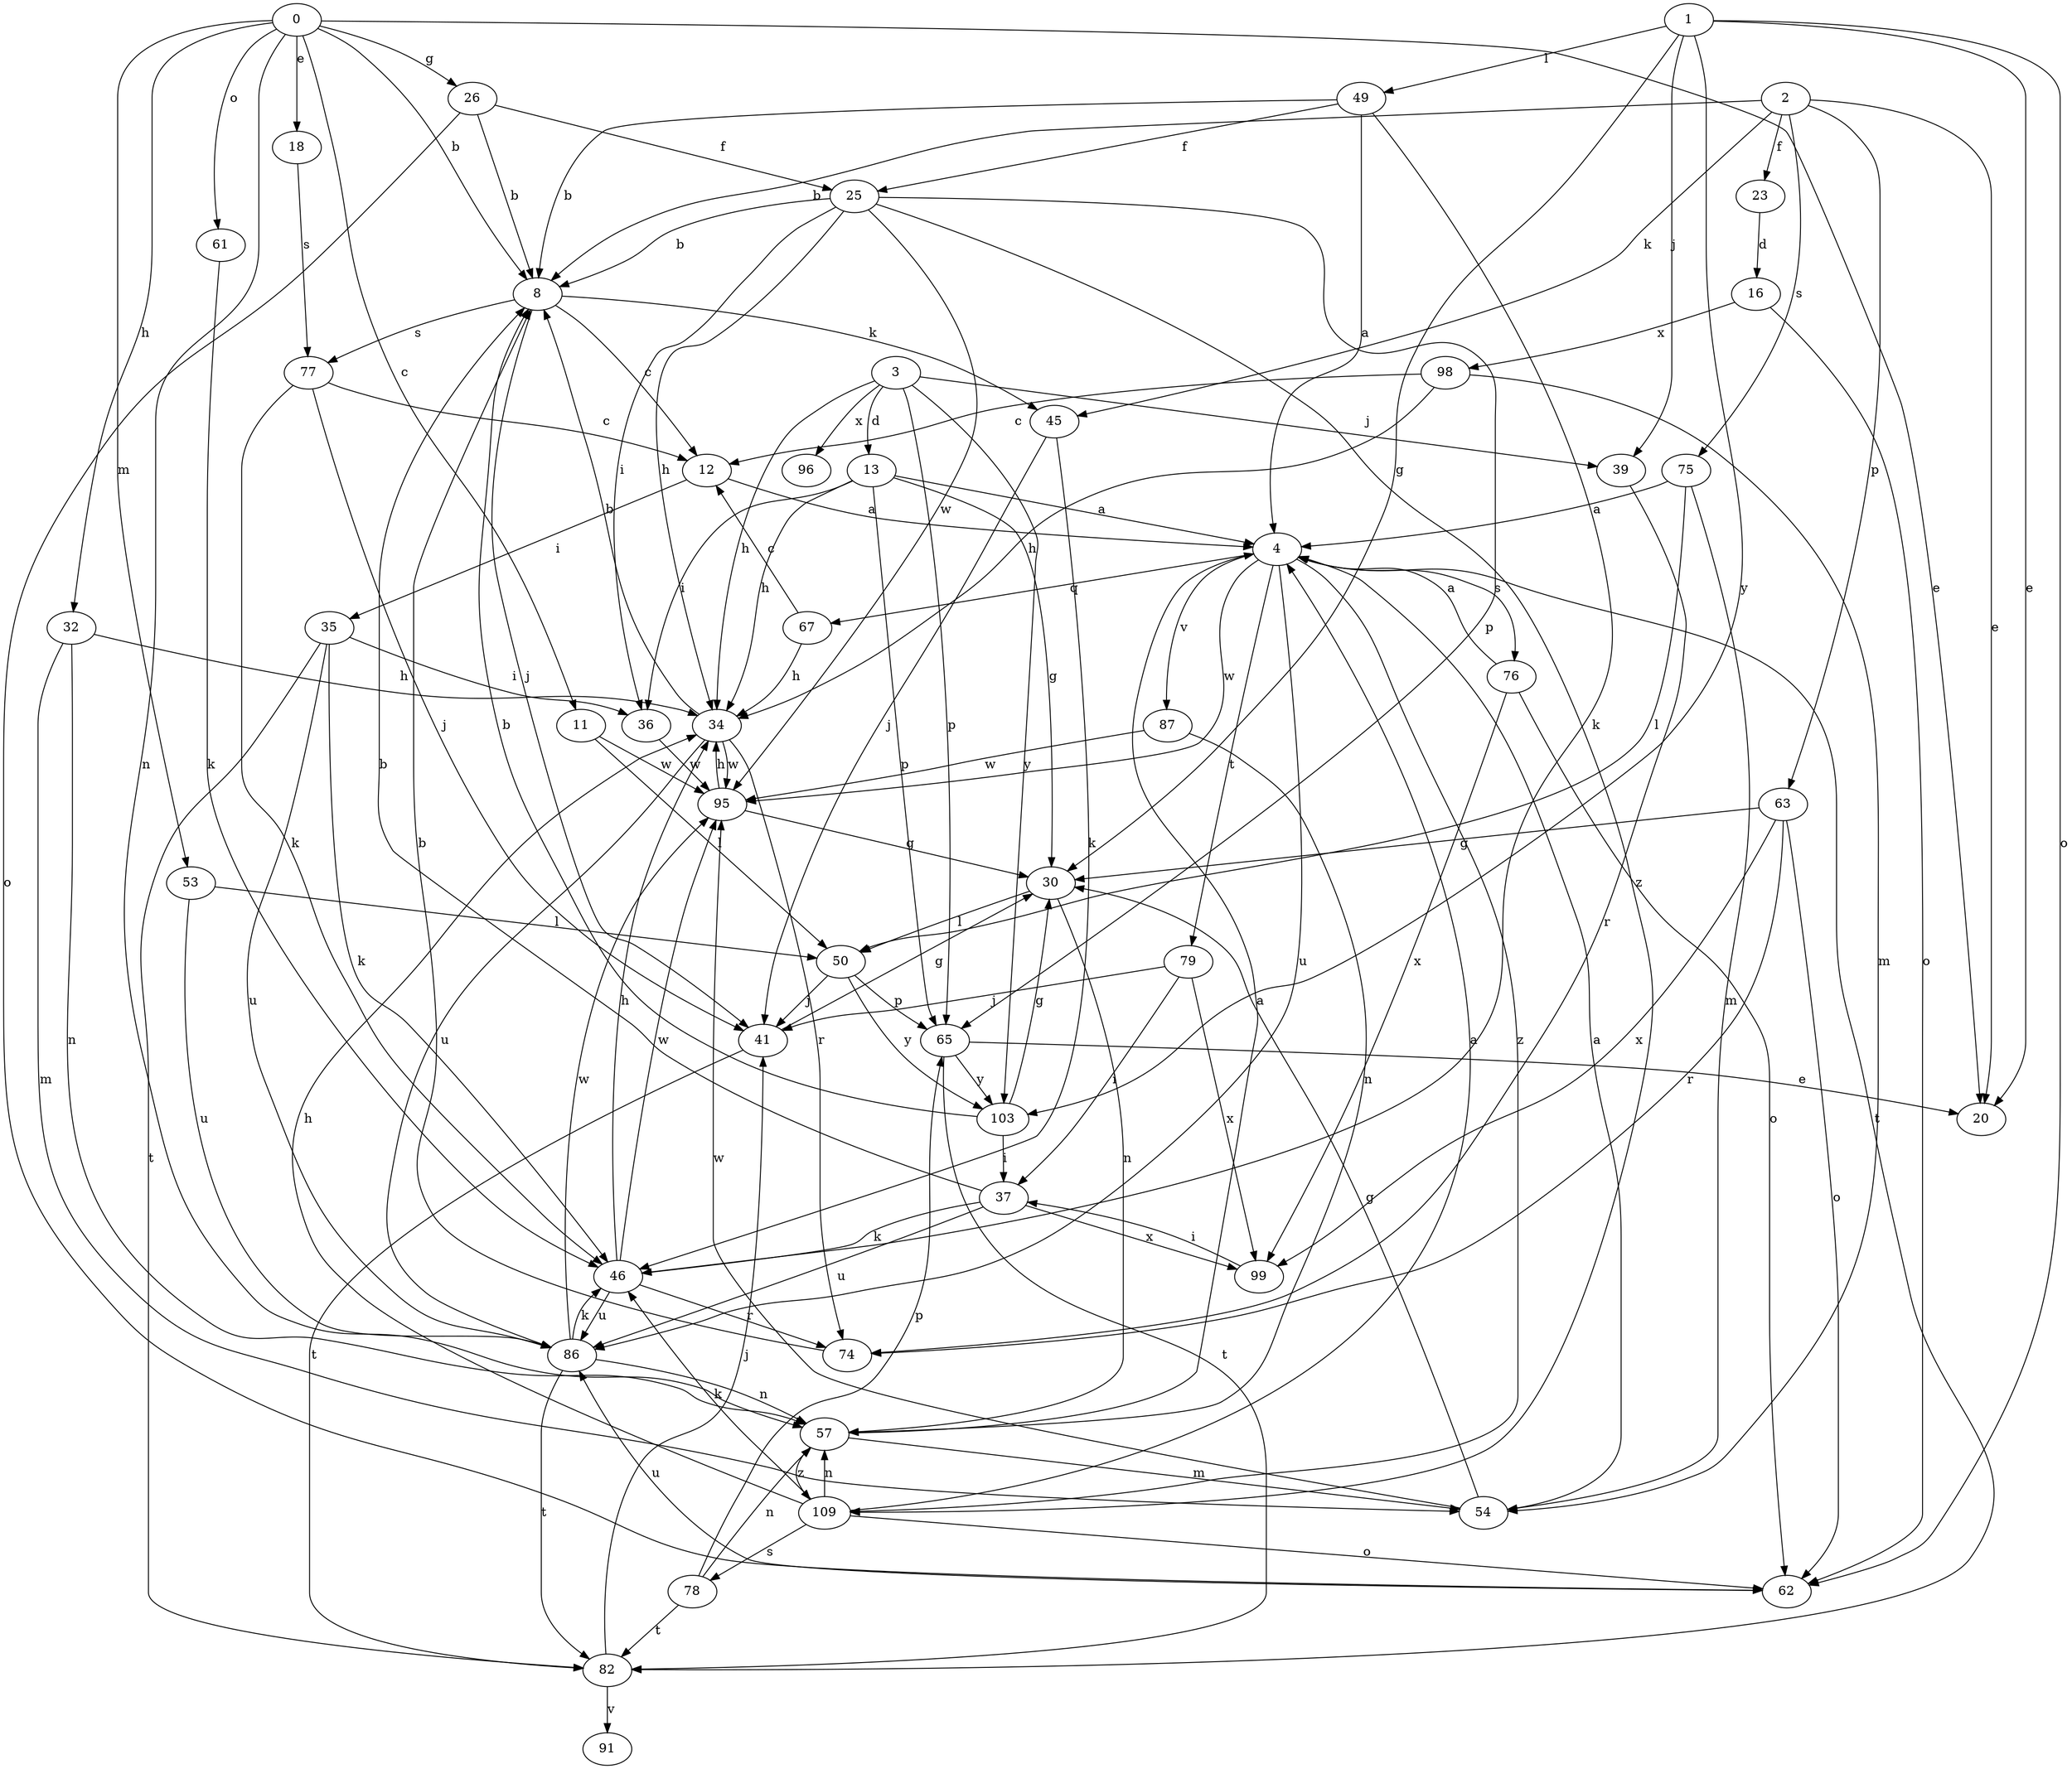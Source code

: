 strict digraph  {
0;
1;
2;
3;
4;
8;
11;
12;
13;
16;
18;
20;
23;
25;
26;
30;
32;
34;
35;
36;
37;
39;
41;
45;
46;
49;
50;
53;
54;
57;
61;
62;
63;
65;
67;
74;
75;
76;
77;
78;
79;
82;
86;
87;
91;
95;
96;
98;
99;
103;
109;
0 -> 8  [label=b];
0 -> 11  [label=c];
0 -> 18  [label=e];
0 -> 20  [label=e];
0 -> 26  [label=g];
0 -> 32  [label=h];
0 -> 53  [label=m];
0 -> 57  [label=n];
0 -> 61  [label=o];
1 -> 20  [label=e];
1 -> 30  [label=g];
1 -> 39  [label=j];
1 -> 49  [label=l];
1 -> 62  [label=o];
1 -> 103  [label=y];
2 -> 8  [label=b];
2 -> 20  [label=e];
2 -> 23  [label=f];
2 -> 45  [label=k];
2 -> 63  [label=p];
2 -> 75  [label=s];
3 -> 13  [label=d];
3 -> 34  [label=h];
3 -> 39  [label=j];
3 -> 65  [label=p];
3 -> 96  [label=x];
3 -> 103  [label=y];
4 -> 67  [label=q];
4 -> 76  [label=s];
4 -> 79  [label=t];
4 -> 82  [label=t];
4 -> 86  [label=u];
4 -> 87  [label=v];
4 -> 95  [label=w];
4 -> 109  [label=z];
8 -> 12  [label=c];
8 -> 41  [label=j];
8 -> 45  [label=k];
8 -> 77  [label=s];
11 -> 50  [label=l];
11 -> 95  [label=w];
12 -> 4  [label=a];
12 -> 35  [label=i];
13 -> 4  [label=a];
13 -> 30  [label=g];
13 -> 34  [label=h];
13 -> 36  [label=i];
13 -> 65  [label=p];
16 -> 62  [label=o];
16 -> 98  [label=x];
18 -> 77  [label=s];
23 -> 16  [label=d];
25 -> 8  [label=b];
25 -> 34  [label=h];
25 -> 36  [label=i];
25 -> 65  [label=p];
25 -> 95  [label=w];
25 -> 109  [label=z];
26 -> 8  [label=b];
26 -> 25  [label=f];
26 -> 62  [label=o];
30 -> 50  [label=l];
30 -> 57  [label=n];
32 -> 34  [label=h];
32 -> 54  [label=m];
32 -> 57  [label=n];
34 -> 8  [label=b];
34 -> 74  [label=r];
34 -> 86  [label=u];
34 -> 95  [label=w];
35 -> 36  [label=i];
35 -> 46  [label=k];
35 -> 82  [label=t];
35 -> 86  [label=u];
36 -> 95  [label=w];
37 -> 8  [label=b];
37 -> 46  [label=k];
37 -> 86  [label=u];
37 -> 99  [label=x];
39 -> 74  [label=r];
41 -> 30  [label=g];
41 -> 82  [label=t];
45 -> 41  [label=j];
45 -> 46  [label=k];
46 -> 34  [label=h];
46 -> 74  [label=r];
46 -> 86  [label=u];
46 -> 95  [label=w];
49 -> 4  [label=a];
49 -> 8  [label=b];
49 -> 25  [label=f];
49 -> 46  [label=k];
50 -> 41  [label=j];
50 -> 65  [label=p];
50 -> 103  [label=y];
53 -> 50  [label=l];
53 -> 86  [label=u];
54 -> 4  [label=a];
54 -> 30  [label=g];
54 -> 95  [label=w];
57 -> 4  [label=a];
57 -> 54  [label=m];
57 -> 109  [label=z];
61 -> 46  [label=k];
62 -> 86  [label=u];
63 -> 30  [label=g];
63 -> 62  [label=o];
63 -> 74  [label=r];
63 -> 99  [label=x];
65 -> 20  [label=e];
65 -> 82  [label=t];
65 -> 103  [label=y];
67 -> 12  [label=c];
67 -> 34  [label=h];
74 -> 8  [label=b];
75 -> 4  [label=a];
75 -> 50  [label=l];
75 -> 54  [label=m];
76 -> 4  [label=a];
76 -> 62  [label=o];
76 -> 99  [label=x];
77 -> 12  [label=c];
77 -> 41  [label=j];
77 -> 46  [label=k];
78 -> 57  [label=n];
78 -> 65  [label=p];
78 -> 82  [label=t];
79 -> 37  [label=i];
79 -> 41  [label=j];
79 -> 99  [label=x];
82 -> 41  [label=j];
82 -> 91  [label=v];
86 -> 46  [label=k];
86 -> 57  [label=n];
86 -> 82  [label=t];
86 -> 95  [label=w];
87 -> 57  [label=n];
87 -> 95  [label=w];
95 -> 30  [label=g];
95 -> 34  [label=h];
98 -> 12  [label=c];
98 -> 34  [label=h];
98 -> 54  [label=m];
99 -> 37  [label=i];
103 -> 8  [label=b];
103 -> 30  [label=g];
103 -> 37  [label=i];
109 -> 4  [label=a];
109 -> 34  [label=h];
109 -> 46  [label=k];
109 -> 57  [label=n];
109 -> 62  [label=o];
109 -> 78  [label=s];
}
